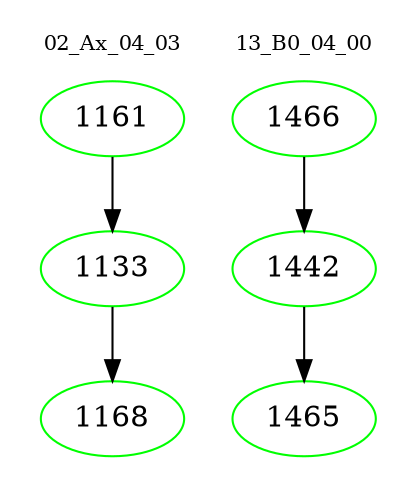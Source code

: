 digraph{
subgraph cluster_0 {
color = white
label = "02_Ax_04_03";
fontsize=10;
T0_1161 [label="1161", color="green"]
T0_1161 -> T0_1133 [color="black"]
T0_1133 [label="1133", color="green"]
T0_1133 -> T0_1168 [color="black"]
T0_1168 [label="1168", color="green"]
}
subgraph cluster_1 {
color = white
label = "13_B0_04_00";
fontsize=10;
T1_1466 [label="1466", color="green"]
T1_1466 -> T1_1442 [color="black"]
T1_1442 [label="1442", color="green"]
T1_1442 -> T1_1465 [color="black"]
T1_1465 [label="1465", color="green"]
}
}
